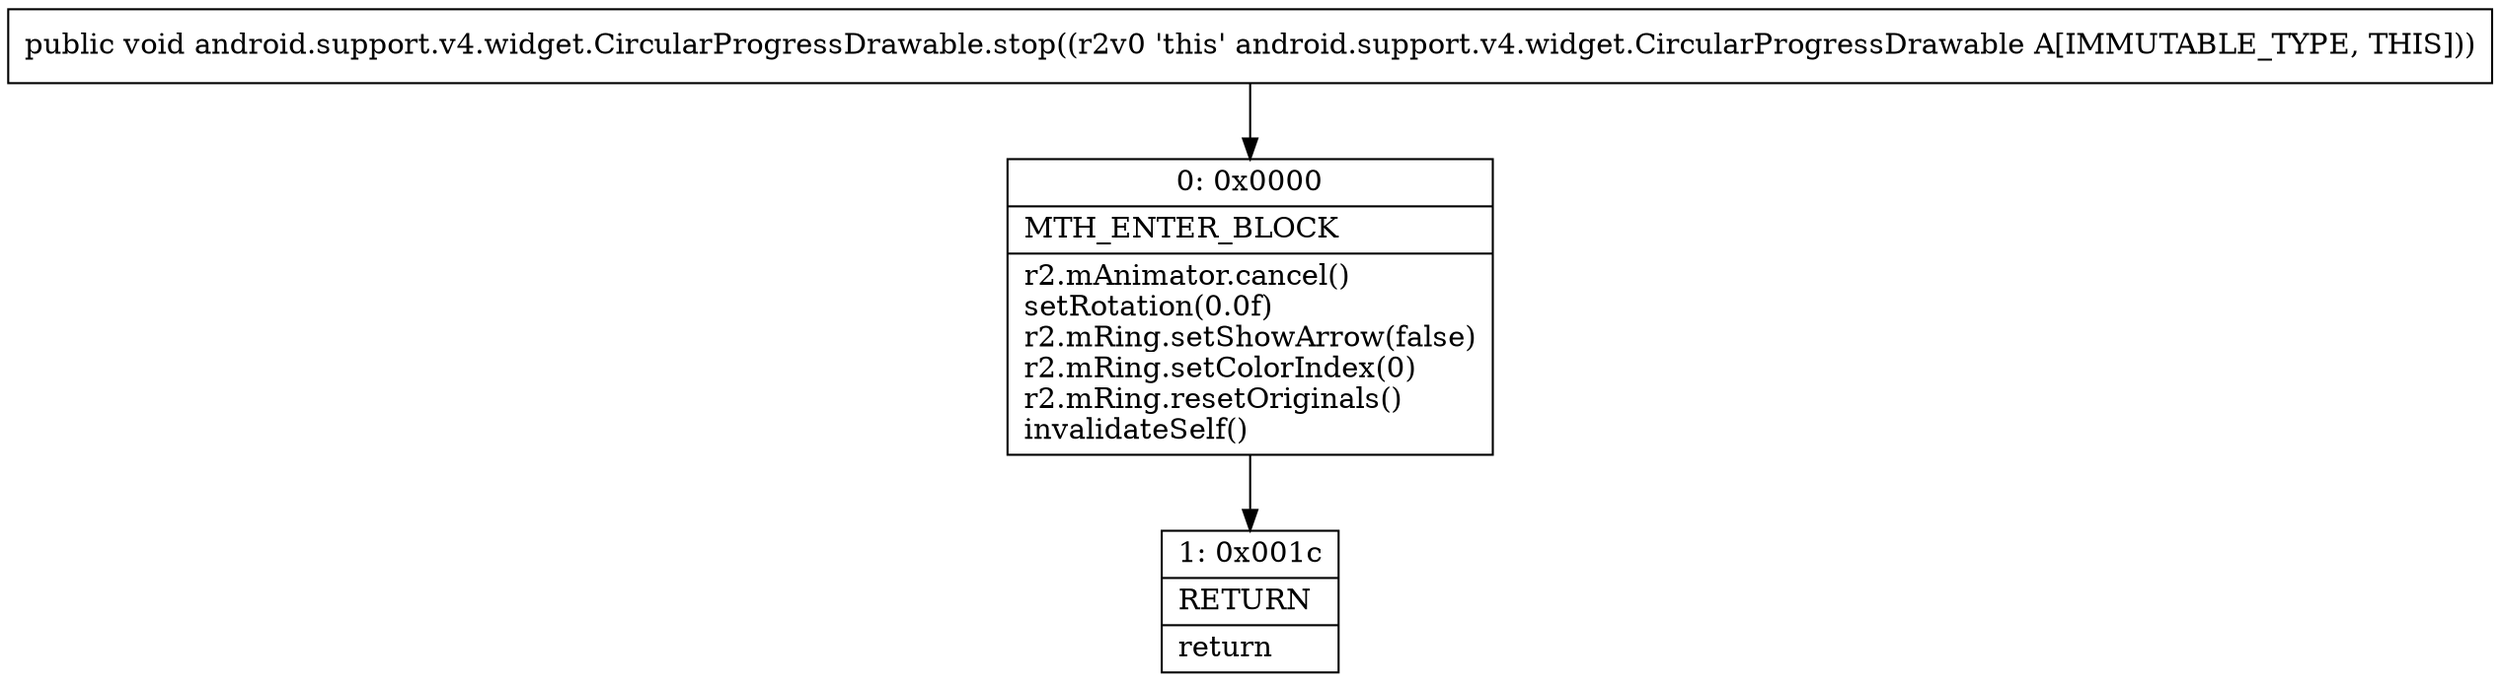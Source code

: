 digraph "CFG forandroid.support.v4.widget.CircularProgressDrawable.stop()V" {
Node_0 [shape=record,label="{0\:\ 0x0000|MTH_ENTER_BLOCK\l|r2.mAnimator.cancel()\lsetRotation(0.0f)\lr2.mRing.setShowArrow(false)\lr2.mRing.setColorIndex(0)\lr2.mRing.resetOriginals()\linvalidateSelf()\l}"];
Node_1 [shape=record,label="{1\:\ 0x001c|RETURN\l|return\l}"];
MethodNode[shape=record,label="{public void android.support.v4.widget.CircularProgressDrawable.stop((r2v0 'this' android.support.v4.widget.CircularProgressDrawable A[IMMUTABLE_TYPE, THIS])) }"];
MethodNode -> Node_0;
Node_0 -> Node_1;
}

